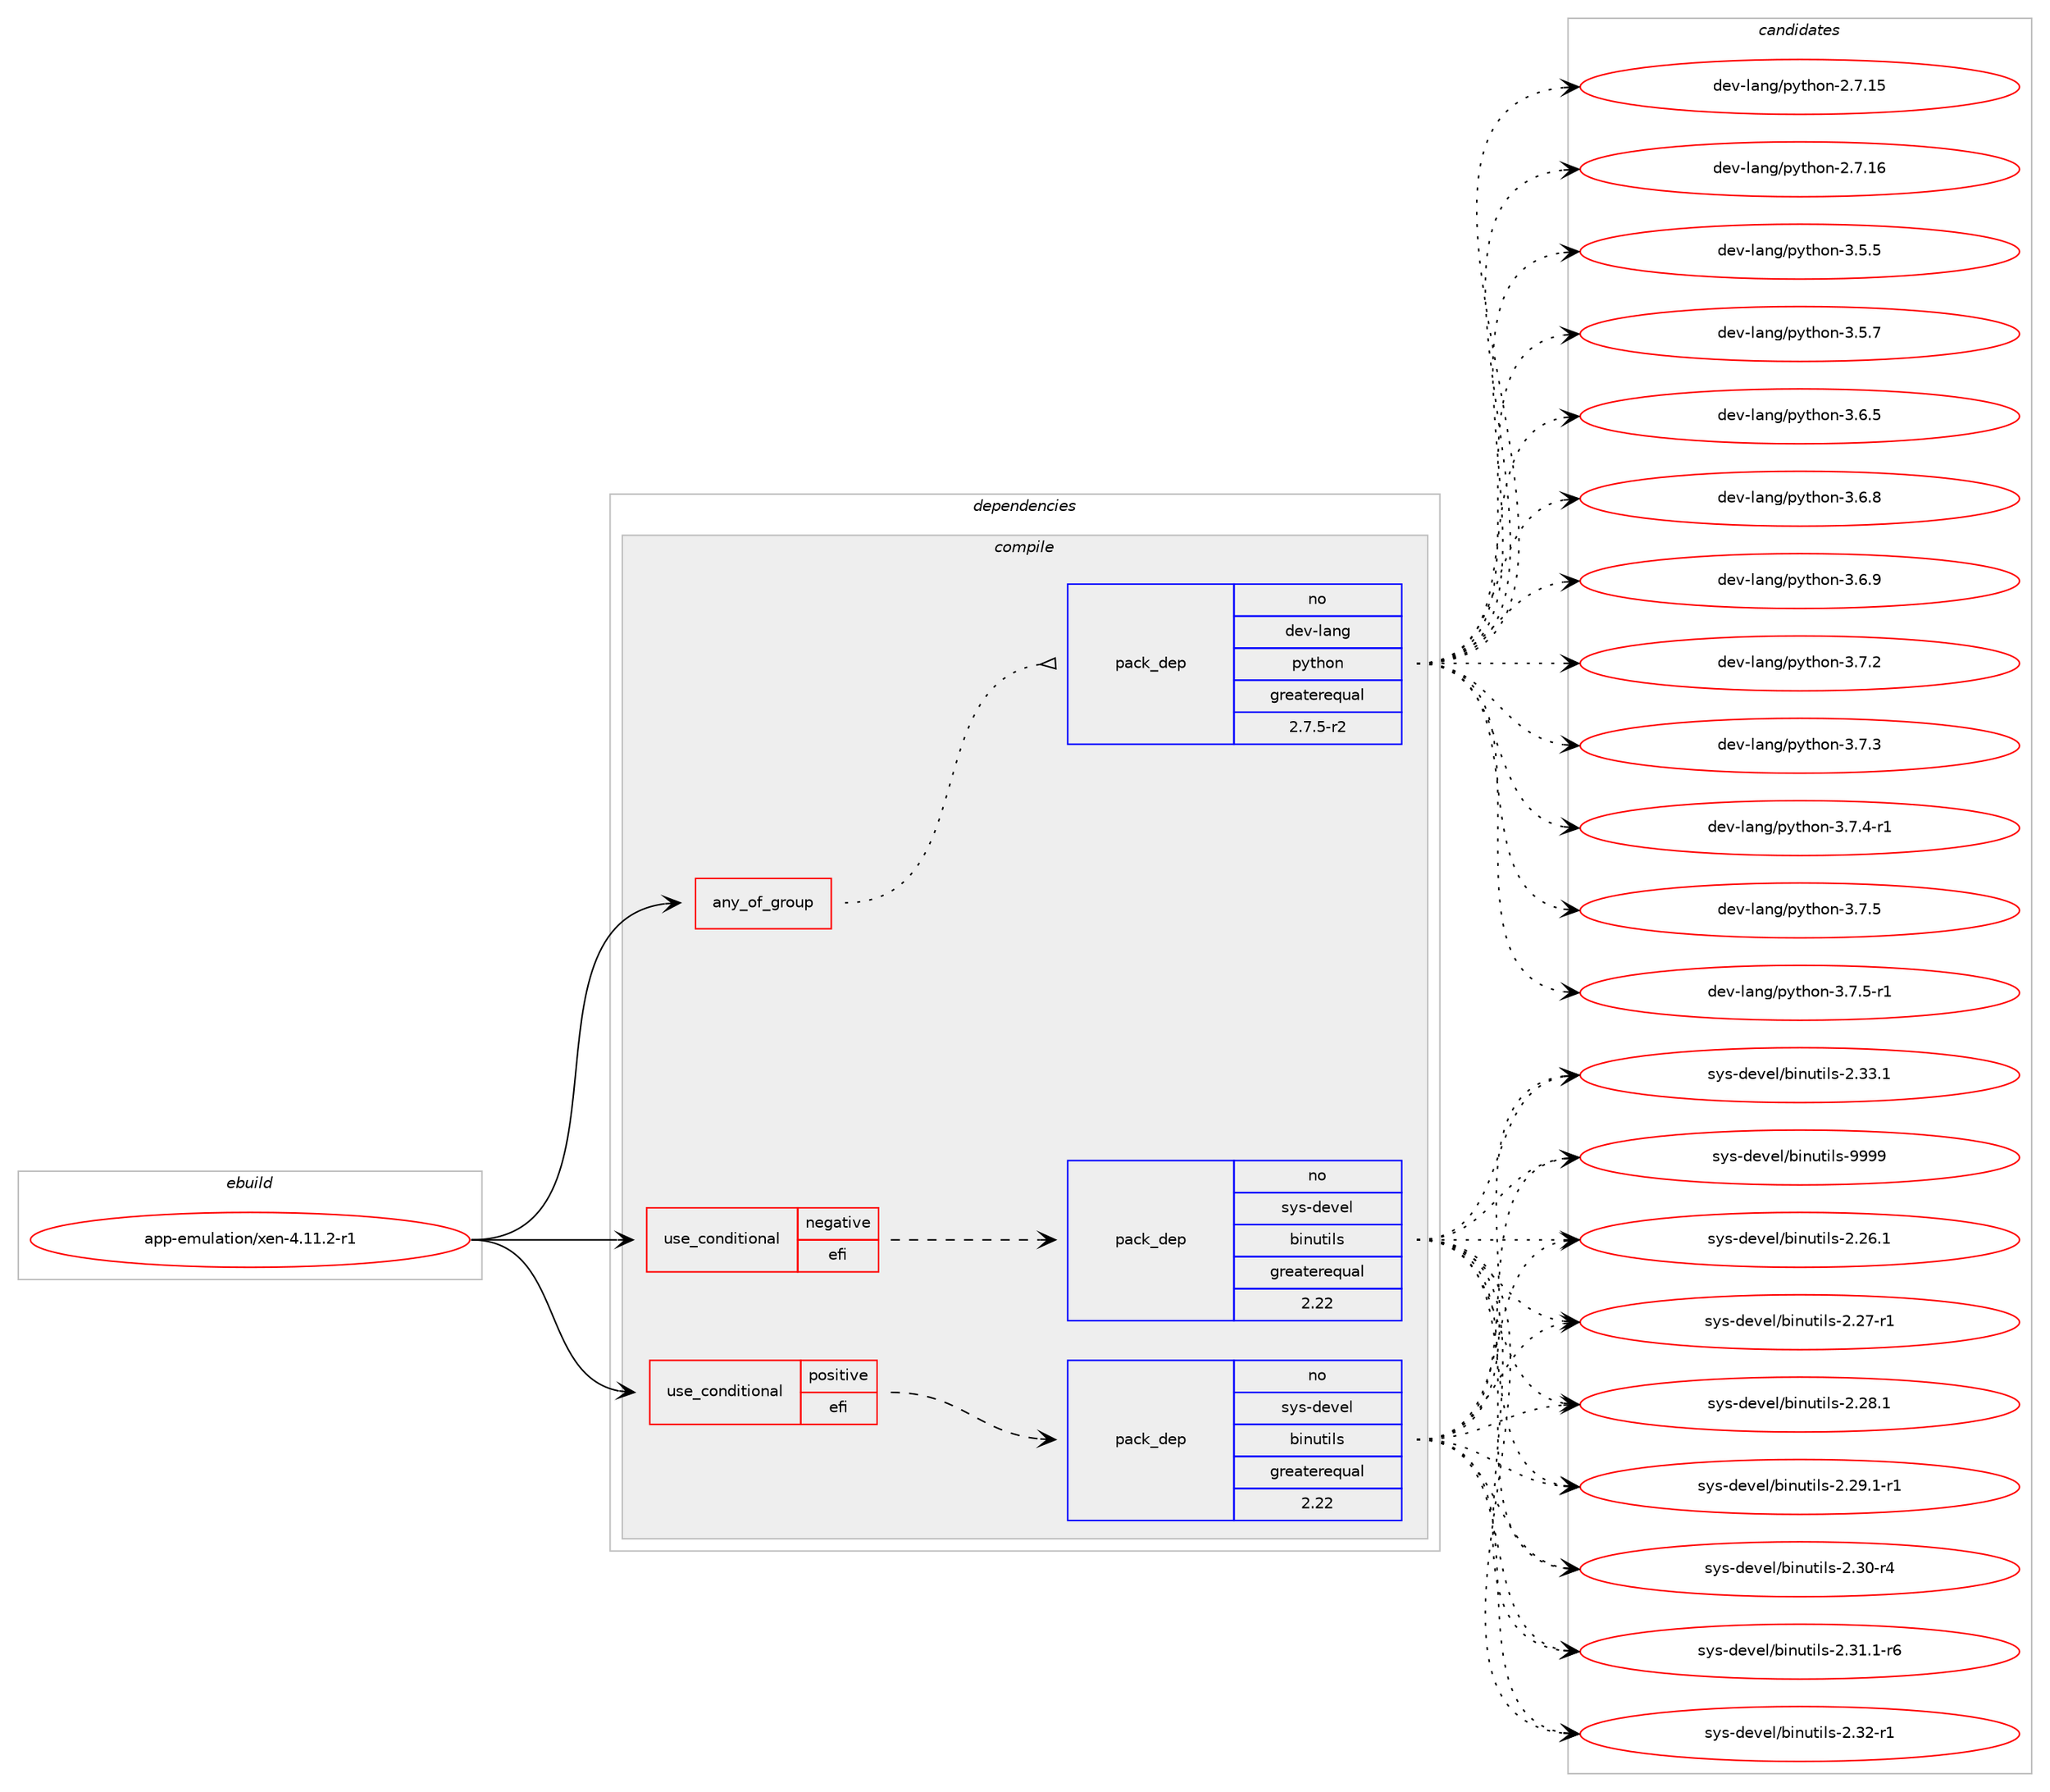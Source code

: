 digraph prolog {

# *************
# Graph options
# *************

newrank=true;
concentrate=true;
compound=true;
graph [rankdir=LR,fontname=Helvetica,fontsize=10,ranksep=1.5];#, ranksep=2.5, nodesep=0.2];
edge  [arrowhead=vee];
node  [fontname=Helvetica,fontsize=10];

# **********
# The ebuild
# **********

subgraph cluster_leftcol {
color=gray;
label=<<i>ebuild</i>>;
id [label="app-emulation/xen-4.11.2-r1", color=red, width=4, href="../app-emulation/xen-4.11.2-r1.svg"];
}

# ****************
# The dependencies
# ****************

subgraph cluster_midcol {
color=gray;
label=<<i>dependencies</i>>;
subgraph cluster_compile {
fillcolor="#eeeeee";
style=filled;
label=<<i>compile</i>>;
subgraph any8565 {
dependency493071 [label=<<TABLE BORDER="0" CELLBORDER="1" CELLSPACING="0" CELLPADDING="4"><TR><TD CELLPADDING="10">any_of_group</TD></TR></TABLE>>, shape=none, color=red];subgraph pack366278 {
dependency493072 [label=<<TABLE BORDER="0" CELLBORDER="1" CELLSPACING="0" CELLPADDING="4" WIDTH="220"><TR><TD ROWSPAN="6" CELLPADDING="30">pack_dep</TD></TR><TR><TD WIDTH="110">no</TD></TR><TR><TD>dev-lang</TD></TR><TR><TD>python</TD></TR><TR><TD>greaterequal</TD></TR><TR><TD>2.7.5-r2</TD></TR></TABLE>>, shape=none, color=blue];
}
dependency493071:e -> dependency493072:w [weight=20,style="dotted",arrowhead="oinv"];
}
id:e -> dependency493071:w [weight=20,style="solid",arrowhead="vee"];
subgraph cond117916 {
dependency493073 [label=<<TABLE BORDER="0" CELLBORDER="1" CELLSPACING="0" CELLPADDING="4"><TR><TD ROWSPAN="3" CELLPADDING="10">use_conditional</TD></TR><TR><TD>negative</TD></TR><TR><TD>efi</TD></TR></TABLE>>, shape=none, color=red];
subgraph pack366279 {
dependency493074 [label=<<TABLE BORDER="0" CELLBORDER="1" CELLSPACING="0" CELLPADDING="4" WIDTH="220"><TR><TD ROWSPAN="6" CELLPADDING="30">pack_dep</TD></TR><TR><TD WIDTH="110">no</TD></TR><TR><TD>sys-devel</TD></TR><TR><TD>binutils</TD></TR><TR><TD>greaterequal</TD></TR><TR><TD>2.22</TD></TR></TABLE>>, shape=none, color=blue];
}
dependency493073:e -> dependency493074:w [weight=20,style="dashed",arrowhead="vee"];
}
id:e -> dependency493073:w [weight=20,style="solid",arrowhead="vee"];
subgraph cond117917 {
dependency493075 [label=<<TABLE BORDER="0" CELLBORDER="1" CELLSPACING="0" CELLPADDING="4"><TR><TD ROWSPAN="3" CELLPADDING="10">use_conditional</TD></TR><TR><TD>positive</TD></TR><TR><TD>efi</TD></TR></TABLE>>, shape=none, color=red];
subgraph pack366280 {
dependency493076 [label=<<TABLE BORDER="0" CELLBORDER="1" CELLSPACING="0" CELLPADDING="4" WIDTH="220"><TR><TD ROWSPAN="6" CELLPADDING="30">pack_dep</TD></TR><TR><TD WIDTH="110">no</TD></TR><TR><TD>sys-devel</TD></TR><TR><TD>binutils</TD></TR><TR><TD>greaterequal</TD></TR><TR><TD>2.22</TD></TR></TABLE>>, shape=none, color=blue];
}
dependency493075:e -> dependency493076:w [weight=20,style="dashed",arrowhead="vee"];
}
id:e -> dependency493075:w [weight=20,style="solid",arrowhead="vee"];
}
subgraph cluster_compileandrun {
fillcolor="#eeeeee";
style=filled;
label=<<i>compile and run</i>>;
}
subgraph cluster_run {
fillcolor="#eeeeee";
style=filled;
label=<<i>run</i>>;
}
}

# **************
# The candidates
# **************

subgraph cluster_choices {
rank=same;
color=gray;
label=<<i>candidates</i>>;

subgraph choice366278 {
color=black;
nodesep=1;
choice10010111845108971101034711212111610411111045504655464953 [label="dev-lang/python-2.7.15", color=red, width=4,href="../dev-lang/python-2.7.15.svg"];
choice10010111845108971101034711212111610411111045504655464954 [label="dev-lang/python-2.7.16", color=red, width=4,href="../dev-lang/python-2.7.16.svg"];
choice100101118451089711010347112121116104111110455146534653 [label="dev-lang/python-3.5.5", color=red, width=4,href="../dev-lang/python-3.5.5.svg"];
choice100101118451089711010347112121116104111110455146534655 [label="dev-lang/python-3.5.7", color=red, width=4,href="../dev-lang/python-3.5.7.svg"];
choice100101118451089711010347112121116104111110455146544653 [label="dev-lang/python-3.6.5", color=red, width=4,href="../dev-lang/python-3.6.5.svg"];
choice100101118451089711010347112121116104111110455146544656 [label="dev-lang/python-3.6.8", color=red, width=4,href="../dev-lang/python-3.6.8.svg"];
choice100101118451089711010347112121116104111110455146544657 [label="dev-lang/python-3.6.9", color=red, width=4,href="../dev-lang/python-3.6.9.svg"];
choice100101118451089711010347112121116104111110455146554650 [label="dev-lang/python-3.7.2", color=red, width=4,href="../dev-lang/python-3.7.2.svg"];
choice100101118451089711010347112121116104111110455146554651 [label="dev-lang/python-3.7.3", color=red, width=4,href="../dev-lang/python-3.7.3.svg"];
choice1001011184510897110103471121211161041111104551465546524511449 [label="dev-lang/python-3.7.4-r1", color=red, width=4,href="../dev-lang/python-3.7.4-r1.svg"];
choice100101118451089711010347112121116104111110455146554653 [label="dev-lang/python-3.7.5", color=red, width=4,href="../dev-lang/python-3.7.5.svg"];
choice1001011184510897110103471121211161041111104551465546534511449 [label="dev-lang/python-3.7.5-r1", color=red, width=4,href="../dev-lang/python-3.7.5-r1.svg"];
dependency493072:e -> choice10010111845108971101034711212111610411111045504655464953:w [style=dotted,weight="100"];
dependency493072:e -> choice10010111845108971101034711212111610411111045504655464954:w [style=dotted,weight="100"];
dependency493072:e -> choice100101118451089711010347112121116104111110455146534653:w [style=dotted,weight="100"];
dependency493072:e -> choice100101118451089711010347112121116104111110455146534655:w [style=dotted,weight="100"];
dependency493072:e -> choice100101118451089711010347112121116104111110455146544653:w [style=dotted,weight="100"];
dependency493072:e -> choice100101118451089711010347112121116104111110455146544656:w [style=dotted,weight="100"];
dependency493072:e -> choice100101118451089711010347112121116104111110455146544657:w [style=dotted,weight="100"];
dependency493072:e -> choice100101118451089711010347112121116104111110455146554650:w [style=dotted,weight="100"];
dependency493072:e -> choice100101118451089711010347112121116104111110455146554651:w [style=dotted,weight="100"];
dependency493072:e -> choice1001011184510897110103471121211161041111104551465546524511449:w [style=dotted,weight="100"];
dependency493072:e -> choice100101118451089711010347112121116104111110455146554653:w [style=dotted,weight="100"];
dependency493072:e -> choice1001011184510897110103471121211161041111104551465546534511449:w [style=dotted,weight="100"];
}
subgraph choice366279 {
color=black;
nodesep=1;
choice11512111545100101118101108479810511011711610510811545504650544649 [label="sys-devel/binutils-2.26.1", color=red, width=4,href="../sys-devel/binutils-2.26.1.svg"];
choice11512111545100101118101108479810511011711610510811545504650554511449 [label="sys-devel/binutils-2.27-r1", color=red, width=4,href="../sys-devel/binutils-2.27-r1.svg"];
choice11512111545100101118101108479810511011711610510811545504650564649 [label="sys-devel/binutils-2.28.1", color=red, width=4,href="../sys-devel/binutils-2.28.1.svg"];
choice115121115451001011181011084798105110117116105108115455046505746494511449 [label="sys-devel/binutils-2.29.1-r1", color=red, width=4,href="../sys-devel/binutils-2.29.1-r1.svg"];
choice11512111545100101118101108479810511011711610510811545504651484511452 [label="sys-devel/binutils-2.30-r4", color=red, width=4,href="../sys-devel/binutils-2.30-r4.svg"];
choice115121115451001011181011084798105110117116105108115455046514946494511454 [label="sys-devel/binutils-2.31.1-r6", color=red, width=4,href="../sys-devel/binutils-2.31.1-r6.svg"];
choice11512111545100101118101108479810511011711610510811545504651504511449 [label="sys-devel/binutils-2.32-r1", color=red, width=4,href="../sys-devel/binutils-2.32-r1.svg"];
choice11512111545100101118101108479810511011711610510811545504651514649 [label="sys-devel/binutils-2.33.1", color=red, width=4,href="../sys-devel/binutils-2.33.1.svg"];
choice1151211154510010111810110847981051101171161051081154557575757 [label="sys-devel/binutils-9999", color=red, width=4,href="../sys-devel/binutils-9999.svg"];
dependency493074:e -> choice11512111545100101118101108479810511011711610510811545504650544649:w [style=dotted,weight="100"];
dependency493074:e -> choice11512111545100101118101108479810511011711610510811545504650554511449:w [style=dotted,weight="100"];
dependency493074:e -> choice11512111545100101118101108479810511011711610510811545504650564649:w [style=dotted,weight="100"];
dependency493074:e -> choice115121115451001011181011084798105110117116105108115455046505746494511449:w [style=dotted,weight="100"];
dependency493074:e -> choice11512111545100101118101108479810511011711610510811545504651484511452:w [style=dotted,weight="100"];
dependency493074:e -> choice115121115451001011181011084798105110117116105108115455046514946494511454:w [style=dotted,weight="100"];
dependency493074:e -> choice11512111545100101118101108479810511011711610510811545504651504511449:w [style=dotted,weight="100"];
dependency493074:e -> choice11512111545100101118101108479810511011711610510811545504651514649:w [style=dotted,weight="100"];
dependency493074:e -> choice1151211154510010111810110847981051101171161051081154557575757:w [style=dotted,weight="100"];
}
subgraph choice366280 {
color=black;
nodesep=1;
choice11512111545100101118101108479810511011711610510811545504650544649 [label="sys-devel/binutils-2.26.1", color=red, width=4,href="../sys-devel/binutils-2.26.1.svg"];
choice11512111545100101118101108479810511011711610510811545504650554511449 [label="sys-devel/binutils-2.27-r1", color=red, width=4,href="../sys-devel/binutils-2.27-r1.svg"];
choice11512111545100101118101108479810511011711610510811545504650564649 [label="sys-devel/binutils-2.28.1", color=red, width=4,href="../sys-devel/binutils-2.28.1.svg"];
choice115121115451001011181011084798105110117116105108115455046505746494511449 [label="sys-devel/binutils-2.29.1-r1", color=red, width=4,href="../sys-devel/binutils-2.29.1-r1.svg"];
choice11512111545100101118101108479810511011711610510811545504651484511452 [label="sys-devel/binutils-2.30-r4", color=red, width=4,href="../sys-devel/binutils-2.30-r4.svg"];
choice115121115451001011181011084798105110117116105108115455046514946494511454 [label="sys-devel/binutils-2.31.1-r6", color=red, width=4,href="../sys-devel/binutils-2.31.1-r6.svg"];
choice11512111545100101118101108479810511011711610510811545504651504511449 [label="sys-devel/binutils-2.32-r1", color=red, width=4,href="../sys-devel/binutils-2.32-r1.svg"];
choice11512111545100101118101108479810511011711610510811545504651514649 [label="sys-devel/binutils-2.33.1", color=red, width=4,href="../sys-devel/binutils-2.33.1.svg"];
choice1151211154510010111810110847981051101171161051081154557575757 [label="sys-devel/binutils-9999", color=red, width=4,href="../sys-devel/binutils-9999.svg"];
dependency493076:e -> choice11512111545100101118101108479810511011711610510811545504650544649:w [style=dotted,weight="100"];
dependency493076:e -> choice11512111545100101118101108479810511011711610510811545504650554511449:w [style=dotted,weight="100"];
dependency493076:e -> choice11512111545100101118101108479810511011711610510811545504650564649:w [style=dotted,weight="100"];
dependency493076:e -> choice115121115451001011181011084798105110117116105108115455046505746494511449:w [style=dotted,weight="100"];
dependency493076:e -> choice11512111545100101118101108479810511011711610510811545504651484511452:w [style=dotted,weight="100"];
dependency493076:e -> choice115121115451001011181011084798105110117116105108115455046514946494511454:w [style=dotted,weight="100"];
dependency493076:e -> choice11512111545100101118101108479810511011711610510811545504651504511449:w [style=dotted,weight="100"];
dependency493076:e -> choice11512111545100101118101108479810511011711610510811545504651514649:w [style=dotted,weight="100"];
dependency493076:e -> choice1151211154510010111810110847981051101171161051081154557575757:w [style=dotted,weight="100"];
}
}

}
